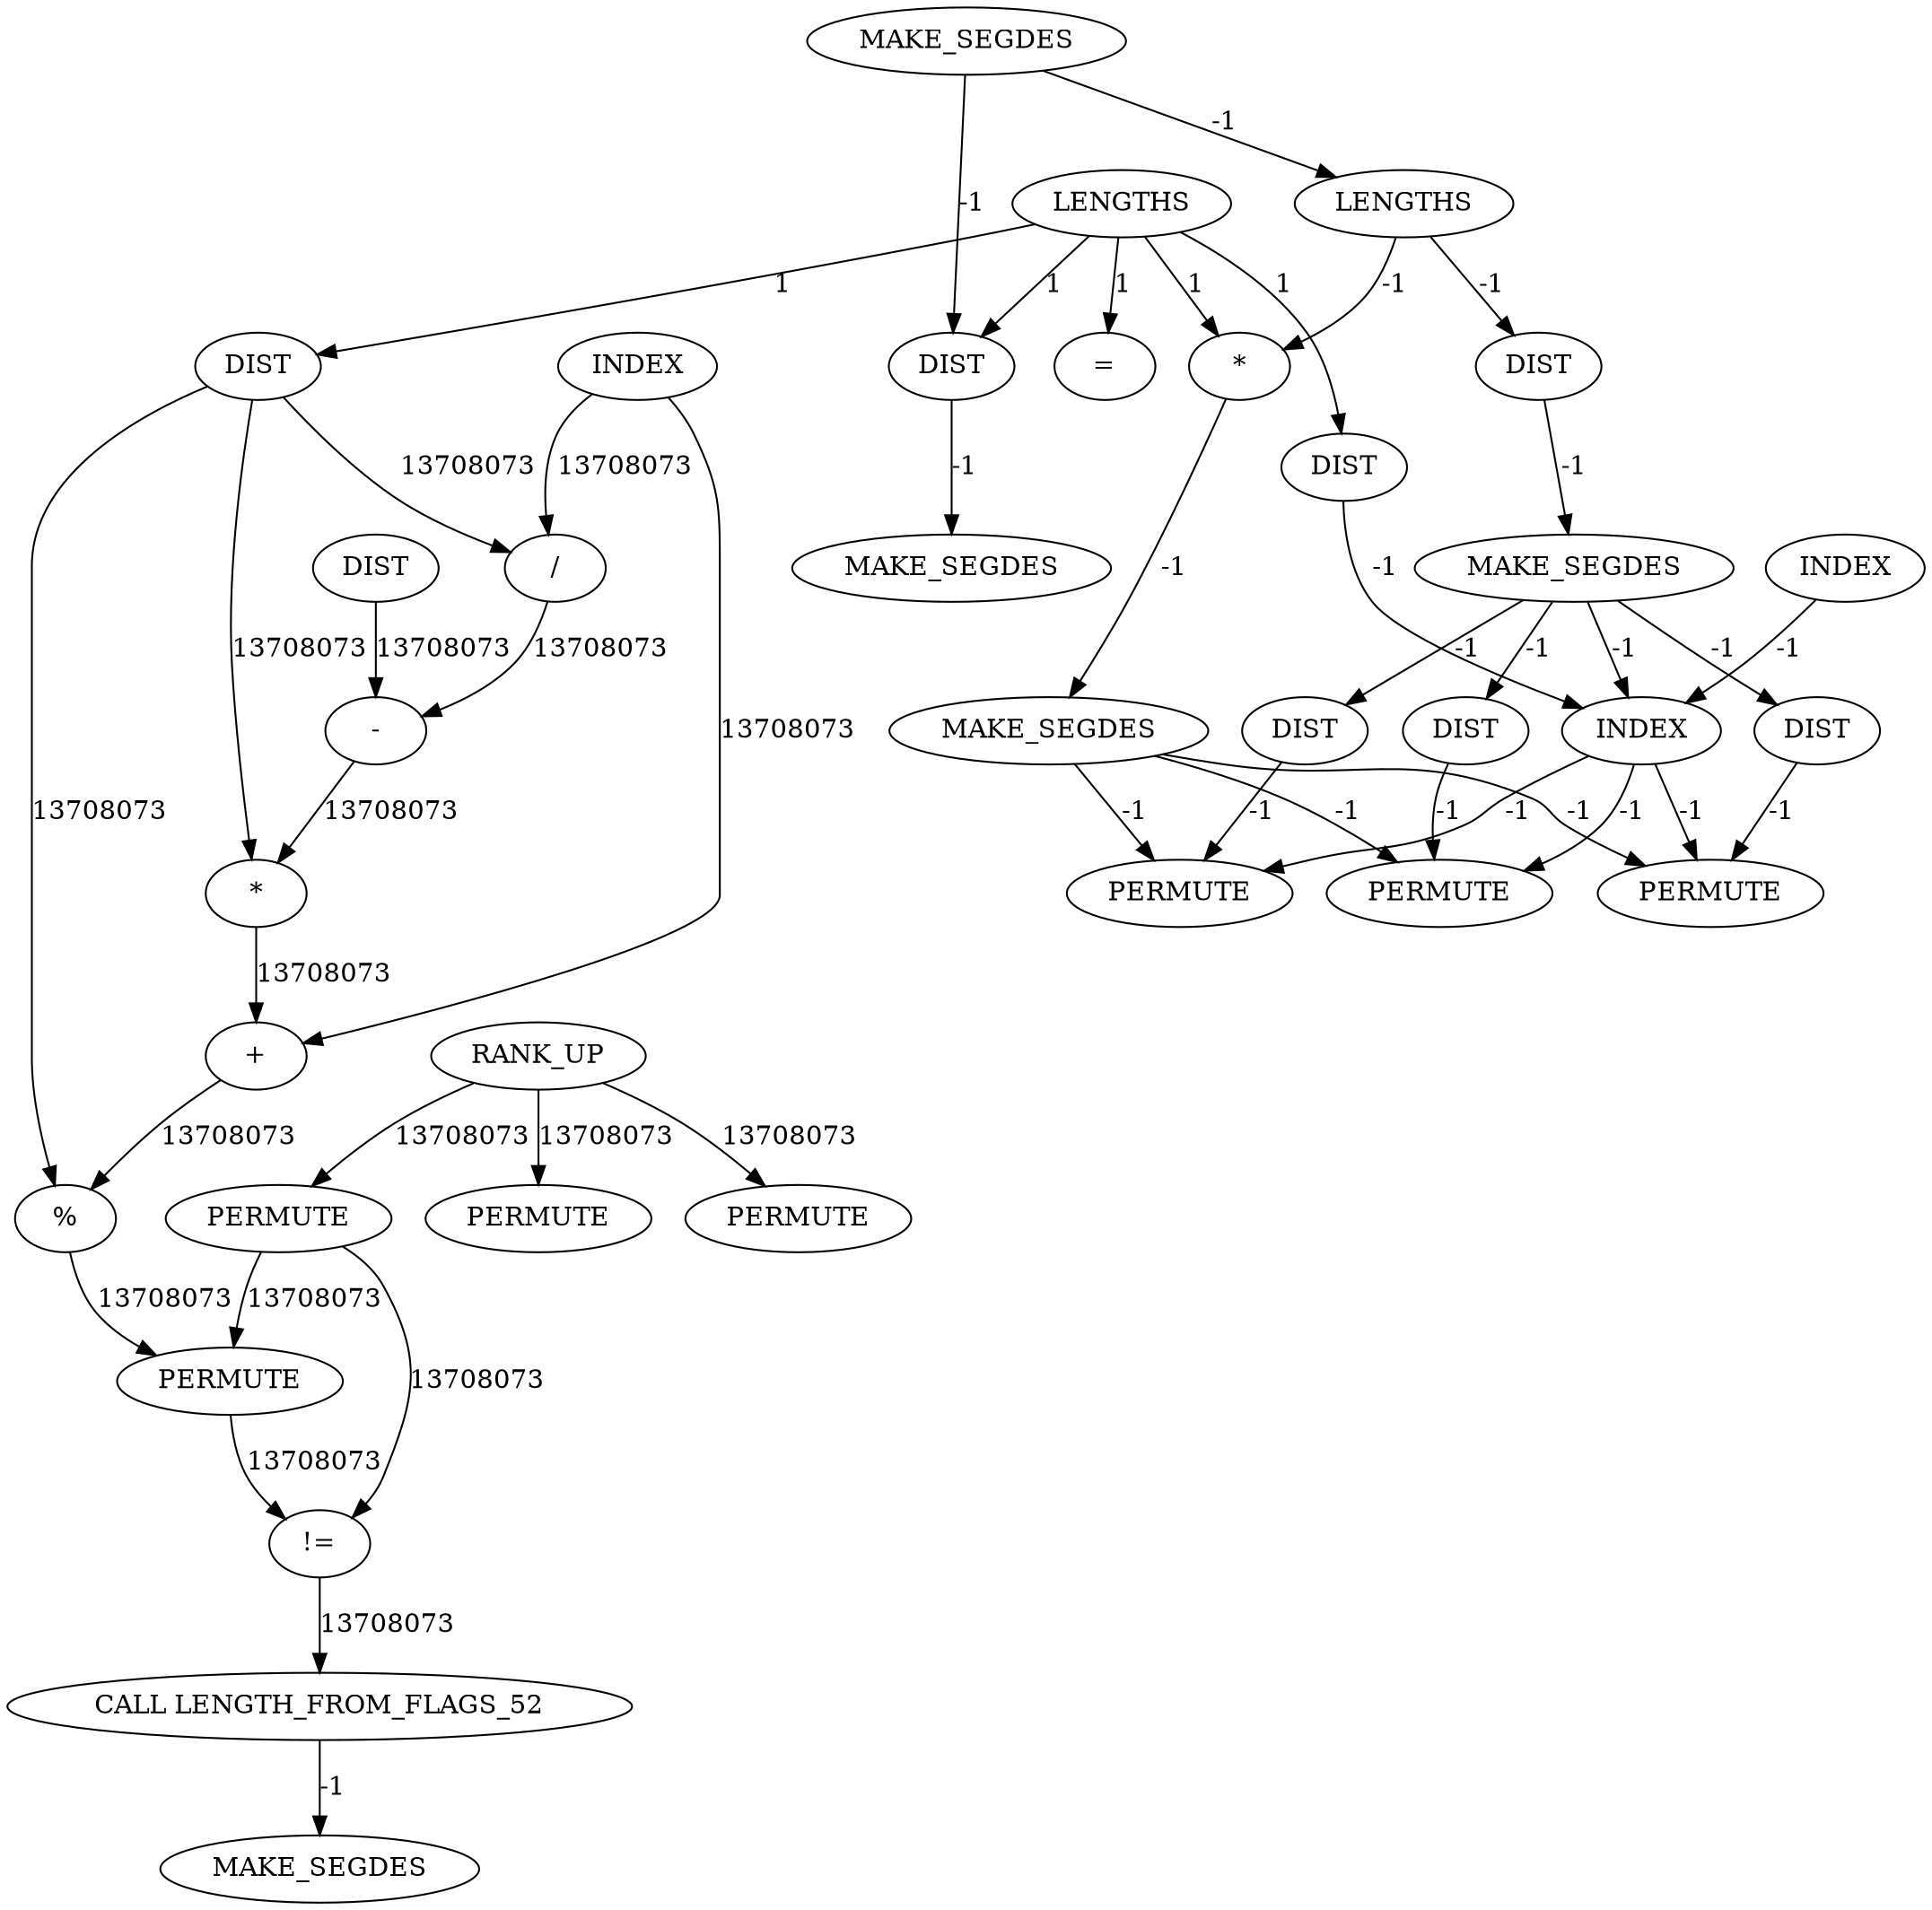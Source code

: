 digraph {
	cg_B_INST_10680 [label=INDEX cost=1849]
	cg_B_INST_651 [label="=" cost=2709]
	cg_B_INST_10549 [label=INDEX cost=0]
	cg_B_INST_10707 [label="/" cost=137281456]
	cg_B_INST_10614 [label=DIST cost=0]
	cg_B_INST_10480 [label=LENGTHS cost=1849]
	cg_B_INST_10728 [label=PERMUTE cost=44938612]
	cg_B_INST_10687 [label=DIST cost=774]
	cg_B_INST_10662 [label=PERMUTE cost=89836546]
	cg_B_INST_10559 [label="*" cost=0]
	cg_B_INST_10541 [label=DIST cost=0]
	cg_B_INST_10634 [label=PERMUTE cost=95166138]
	cg_B_INST_686 [label="CALL LENGTH_FROM_FLAGS_52" cost=0]
	cg_B_INST_10710 [label="-" cost=67654695]
	cg_B_INST_10560 [label=MAKE_SEGDES cost=0]
	cg_B_INST_10716 [label="+" cost=43082818]
	cg_B_INST_10740 [label=MAKE_SEGDES cost=32035]
	cg_B_INST_10713 [label="*" cost=66532180]
	cg_B_INST_10615 [label=MAKE_SEGDES cost=0]
	cg_B_INST_10650 [label=PERMUTE cost=90969639]
	cg_B_INST_10576 [label=PERMUTE cost=0]
	cg_B_INST_10519 [label=DIST cost=0]
	cg_B_INST_10481 [label=MAKE_SEGDES cost=0]
	cg_B_INST_10556 [label=INDEX cost=0]
	cg_B_INST_683 [label="!=" cost=21504687]
	cg_B_INST_10620 [label=RANK_UP cost=56518942]
	cg_B_INST_10720 [label="%" cost=62870042]
	cg_B_INST_10504 [label=MAKE_SEGDES cost=0]
	cg_B_INST_10496 [label=DIST cost=0]
	cg_B_INST_10699 [label=DIST cost=43]
	cg_B_INST_10552 [label=DIST cost=0]
	cg_B_INST_10533 [label=DIST cost=0]
	cg_B_INST_10486 [label=LENGTHS cost=0]
	cg_B_INST_10604 [label=PERMUTE cost=0]
	cg_B_INST_10592 [label=PERMUTE cost=0]
	cg_B_INST_10680 -> cg_B_INST_10707 [label=13708073 cost=13708073]
	cg_B_INST_10680 -> cg_B_INST_10716 [label=13708073 cost=13708073]
	cg_B_INST_10549 -> cg_B_INST_10556 [label=-1 cost=-1]
	cg_B_INST_10707 -> cg_B_INST_10710 [label=13708073 cost=13708073]
	cg_B_INST_10614 -> cg_B_INST_10615 [label=-1 cost=-1]
	cg_B_INST_10480 -> cg_B_INST_651 [label=1 cost=1]
	cg_B_INST_10480 -> cg_B_INST_10552 [label=1 cost=1]
	cg_B_INST_10480 -> cg_B_INST_10559 [label=1 cost=1]
	cg_B_INST_10480 -> cg_B_INST_10614 [label=1 cost=1]
	cg_B_INST_10480 -> cg_B_INST_10687 [label=1 cost=1]
	cg_B_INST_10728 -> cg_B_INST_683 [label=13708073 cost=13708073]
	cg_B_INST_10687 -> cg_B_INST_10707 [label=13708073 cost=13708073]
	cg_B_INST_10687 -> cg_B_INST_10713 [label=13708073 cost=13708073]
	cg_B_INST_10687 -> cg_B_INST_10720 [label=13708073 cost=13708073]
	cg_B_INST_10559 -> cg_B_INST_10560 [label=-1 cost=-1]
	cg_B_INST_10541 -> cg_B_INST_10604 [label=-1 cost=-1]
	cg_B_INST_10634 -> cg_B_INST_10728 [label=13708073 cost=13708073]
	cg_B_INST_10634 -> cg_B_INST_683 [label=13708073 cost=13708073]
	cg_B_INST_686 -> cg_B_INST_10740 [label=-1 cost=-1]
	cg_B_INST_10710 -> cg_B_INST_10713 [label=13708073 cost=13708073]
	cg_B_INST_10560 -> cg_B_INST_10576 [label=-1 cost=-1]
	cg_B_INST_10560 -> cg_B_INST_10592 [label=-1 cost=-1]
	cg_B_INST_10560 -> cg_B_INST_10604 [label=-1 cost=-1]
	cg_B_INST_10716 -> cg_B_INST_10720 [label=13708073 cost=13708073]
	cg_B_INST_10713 -> cg_B_INST_10716 [label=13708073 cost=13708073]
	cg_B_INST_10519 -> cg_B_INST_10576 [label=-1 cost=-1]
	cg_B_INST_10481 -> cg_B_INST_10486 [label=-1 cost=-1]
	cg_B_INST_10481 -> cg_B_INST_10614 [label=-1 cost=-1]
	cg_B_INST_10556 -> cg_B_INST_10576 [label=-1 cost=-1]
	cg_B_INST_10556 -> cg_B_INST_10592 [label=-1 cost=-1]
	cg_B_INST_10556 -> cg_B_INST_10604 [label=-1 cost=-1]
	cg_B_INST_683 -> cg_B_INST_686 [label=13708073 cost=13708073]
	cg_B_INST_10620 -> cg_B_INST_10634 [label=13708073 cost=13708073]
	cg_B_INST_10620 -> cg_B_INST_10650 [label=13708073 cost=13708073]
	cg_B_INST_10620 -> cg_B_INST_10662 [label=13708073 cost=13708073]
	cg_B_INST_10720 -> cg_B_INST_10728 [label=13708073 cost=13708073]
	cg_B_INST_10504 -> cg_B_INST_10519 [label=-1 cost=-1]
	cg_B_INST_10504 -> cg_B_INST_10533 [label=-1 cost=-1]
	cg_B_INST_10504 -> cg_B_INST_10541 [label=-1 cost=-1]
	cg_B_INST_10504 -> cg_B_INST_10556 [label=-1 cost=-1]
	cg_B_INST_10496 -> cg_B_INST_10504 [label=-1 cost=-1]
	cg_B_INST_10699 -> cg_B_INST_10710 [label=13708073 cost=13708073]
	cg_B_INST_10552 -> cg_B_INST_10556 [label=-1 cost=-1]
	cg_B_INST_10533 -> cg_B_INST_10592 [label=-1 cost=-1]
	cg_B_INST_10486 -> cg_B_INST_10496 [label=-1 cost=-1]
	cg_B_INST_10486 -> cg_B_INST_10559 [label=-1 cost=-1]
}
